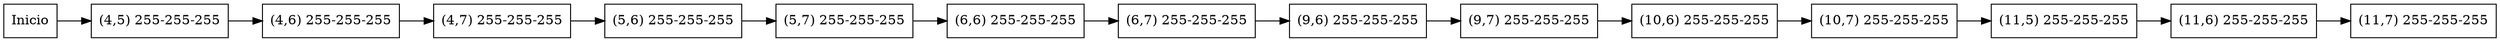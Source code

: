 digraph firsGraph{
node [shape=record];
rankdir=LR;
node0 [label=" Inicio "];
node1[label="(4,5) 255-255-255"];
node0-> node1;
node2[label="(4,6) 255-255-255"];
node1-> node2;
node3[label="(4,7) 255-255-255"];
node2-> node3;
node4[label="(5,6) 255-255-255"];
node3-> node4;
node5[label="(5,7) 255-255-255"];
node4-> node5;
node6[label="(6,6) 255-255-255"];
node5-> node6;
node7[label="(6,7) 255-255-255"];
node6-> node7;
node8[label="(9,6) 255-255-255"];
node7-> node8;
node9[label="(9,7) 255-255-255"];
node8-> node9;
node10[label="(10,6) 255-255-255"];
node9-> node10;
node11[label="(10,7) 255-255-255"];
node10-> node11;
node12[label="(11,5) 255-255-255"];
node11-> node12;
node13[label="(11,6) 255-255-255"];
node12-> node13;
node14[label="(11,7) 255-255-255"];
node13-> node14;
}
